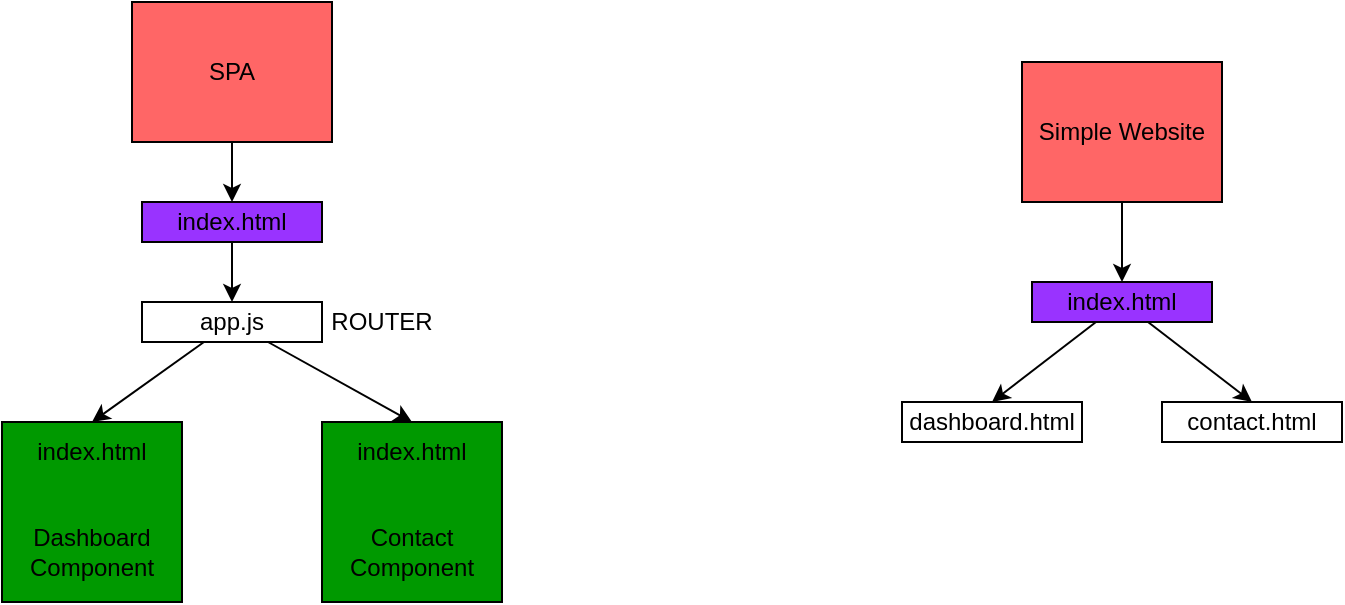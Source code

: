 <mxfile>
    <diagram id="xLJEkYVtr7j9n7KCi0KX" name="Page-1">
        <mxGraphModel dx="532" dy="357" grid="1" gridSize="10" guides="1" tooltips="1" connect="1" arrows="1" fold="1" page="1" pageScale="1" pageWidth="850" pageHeight="1100" math="0" shadow="0">
            <root>
                <mxCell id="0"/>
                <mxCell id="1" parent="0"/>
                <mxCell id="21" style="edgeStyle=none;html=1;entryX=0.5;entryY=0;entryDx=0;entryDy=0;" edge="1" parent="1" source="2" target="4">
                    <mxGeometry relative="1" as="geometry"/>
                </mxCell>
                <mxCell id="2" value="SPA" style="rounded=0;whiteSpace=wrap;html=1;fillColor=#FF6666;" vertex="1" parent="1">
                    <mxGeometry x="105" y="90" width="100" height="70" as="geometry"/>
                </mxCell>
                <mxCell id="26" style="edgeStyle=none;html=1;entryX=0.5;entryY=0;entryDx=0;entryDy=0;" edge="1" parent="1" source="3" target="5">
                    <mxGeometry relative="1" as="geometry"/>
                </mxCell>
                <mxCell id="3" value="Simple Website" style="rounded=0;whiteSpace=wrap;html=1;fillColor=#FF6666;" vertex="1" parent="1">
                    <mxGeometry x="550" y="120" width="100" height="70" as="geometry"/>
                </mxCell>
                <mxCell id="23" style="edgeStyle=none;html=1;entryX=0.5;entryY=0;entryDx=0;entryDy=0;" edge="1" parent="1" source="4" target="9">
                    <mxGeometry relative="1" as="geometry"/>
                </mxCell>
                <mxCell id="4" value="index.html" style="rounded=0;whiteSpace=wrap;html=1;fillColor=#9933FF;" vertex="1" parent="1">
                    <mxGeometry x="110" y="190" width="90" height="20" as="geometry"/>
                </mxCell>
                <mxCell id="27" style="edgeStyle=none;html=1;entryX=0.5;entryY=0;entryDx=0;entryDy=0;" edge="1" parent="1" source="5" target="7">
                    <mxGeometry relative="1" as="geometry"/>
                </mxCell>
                <mxCell id="28" style="edgeStyle=none;html=1;entryX=0.5;entryY=0;entryDx=0;entryDy=0;" edge="1" parent="1" source="5" target="8">
                    <mxGeometry relative="1" as="geometry"/>
                </mxCell>
                <mxCell id="5" value="index.html" style="rounded=0;whiteSpace=wrap;html=1;fillColor=#9933FF;" vertex="1" parent="1">
                    <mxGeometry x="555" y="230" width="90" height="20" as="geometry"/>
                </mxCell>
                <mxCell id="7" value="dashboard.html" style="rounded=0;whiteSpace=wrap;html=1;" vertex="1" parent="1">
                    <mxGeometry x="490" y="290" width="90" height="20" as="geometry"/>
                </mxCell>
                <mxCell id="8" value="contact.html" style="rounded=0;whiteSpace=wrap;html=1;" vertex="1" parent="1">
                    <mxGeometry x="620" y="290" width="90" height="20" as="geometry"/>
                </mxCell>
                <mxCell id="24" style="edgeStyle=none;html=1;entryX=0.5;entryY=0;entryDx=0;entryDy=0;" edge="1" parent="1" source="9" target="12">
                    <mxGeometry relative="1" as="geometry"/>
                </mxCell>
                <mxCell id="25" style="edgeStyle=none;html=1;entryX=0.5;entryY=0;entryDx=0;entryDy=0;" edge="1" parent="1" source="9" target="18">
                    <mxGeometry relative="1" as="geometry"/>
                </mxCell>
                <mxCell id="9" value="app.js" style="rounded=0;whiteSpace=wrap;html=1;" vertex="1" parent="1">
                    <mxGeometry x="110" y="240" width="90" height="20" as="geometry"/>
                </mxCell>
                <mxCell id="10" value="" style="rounded=0;whiteSpace=wrap;html=1;fillColor=#009900;" vertex="1" parent="1">
                    <mxGeometry x="40" y="300" width="90" height="90" as="geometry"/>
                </mxCell>
                <mxCell id="12" value="index.html" style="text;html=1;strokeColor=none;fillColor=none;align=center;verticalAlign=middle;whiteSpace=wrap;rounded=0;" vertex="1" parent="1">
                    <mxGeometry x="55" y="300" width="60" height="30" as="geometry"/>
                </mxCell>
                <mxCell id="13" value="Dashboard Component" style="text;html=1;strokeColor=none;fillColor=none;align=center;verticalAlign=middle;whiteSpace=wrap;rounded=0;" vertex="1" parent="1">
                    <mxGeometry x="55" y="350" width="60" height="30" as="geometry"/>
                </mxCell>
                <mxCell id="17" value="" style="rounded=0;whiteSpace=wrap;html=1;fillColor=#009900;" vertex="1" parent="1">
                    <mxGeometry x="200" y="300" width="90" height="90" as="geometry"/>
                </mxCell>
                <mxCell id="18" value="index.html" style="text;html=1;strokeColor=none;fillColor=none;align=center;verticalAlign=middle;whiteSpace=wrap;rounded=0;" vertex="1" parent="1">
                    <mxGeometry x="215" y="300" width="60" height="30" as="geometry"/>
                </mxCell>
                <mxCell id="19" value="Contact Component" style="text;html=1;strokeColor=none;fillColor=none;align=center;verticalAlign=middle;whiteSpace=wrap;rounded=0;" vertex="1" parent="1">
                    <mxGeometry x="215" y="350" width="60" height="30" as="geometry"/>
                </mxCell>
                <mxCell id="29" value="ROUTER" style="text;html=1;strokeColor=none;fillColor=none;align=center;verticalAlign=middle;whiteSpace=wrap;rounded=0;" vertex="1" parent="1">
                    <mxGeometry x="200" y="235" width="60" height="30" as="geometry"/>
                </mxCell>
            </root>
        </mxGraphModel>
    </diagram>
</mxfile>